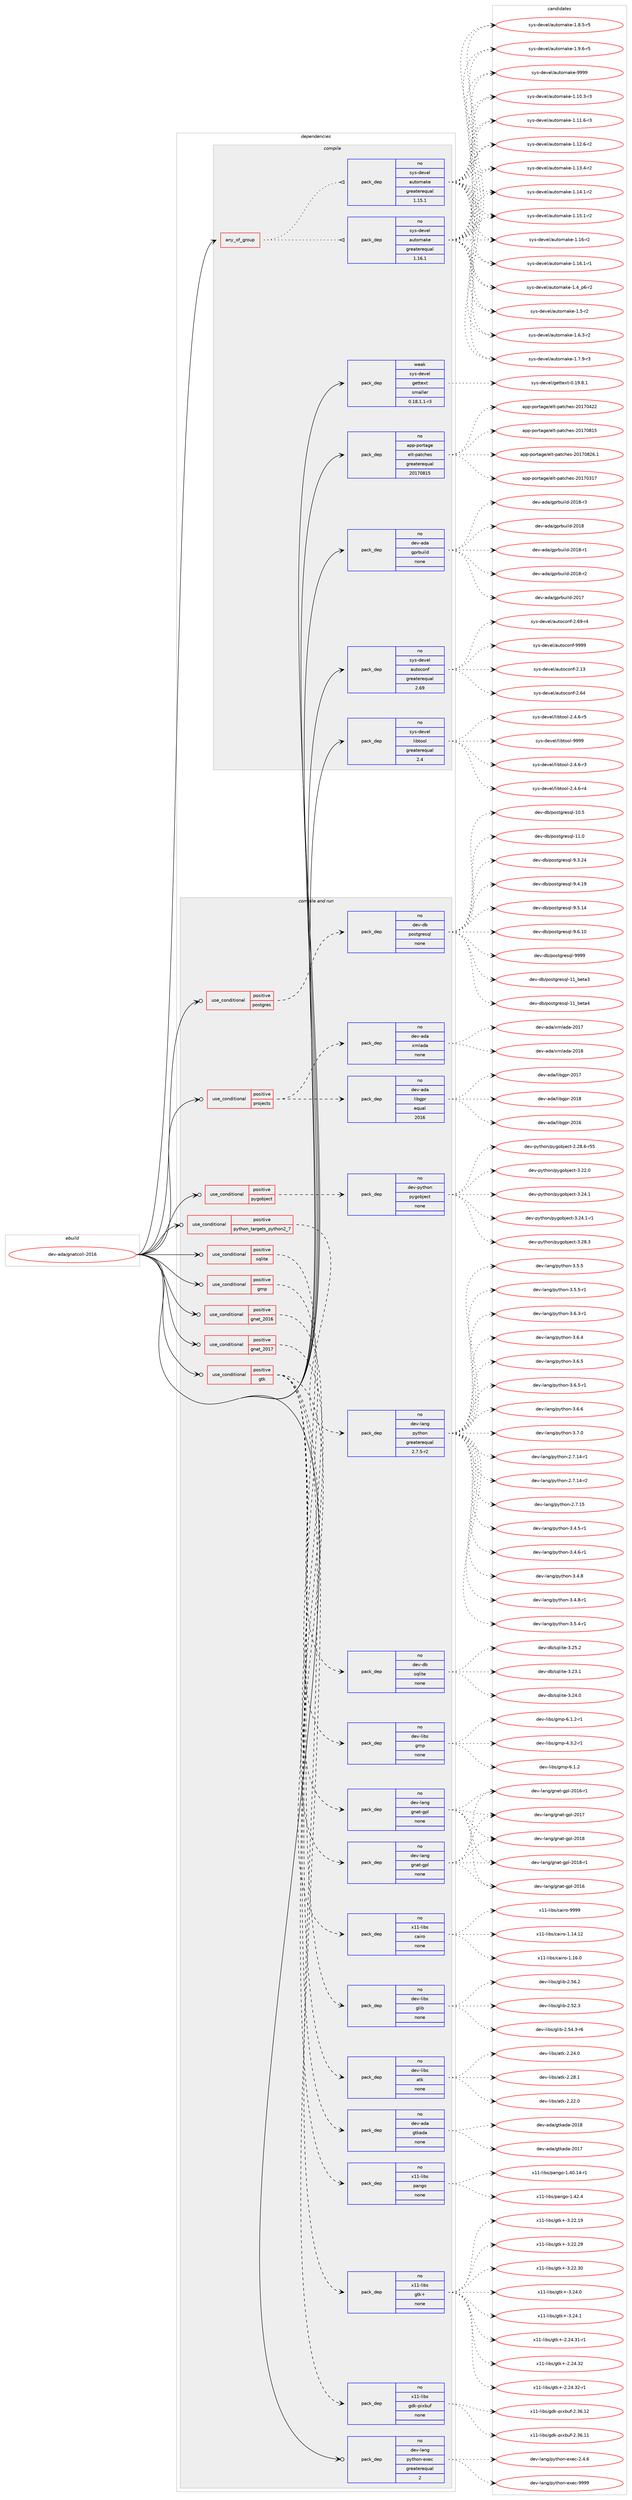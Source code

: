 digraph prolog {

# *************
# Graph options
# *************

newrank=true;
concentrate=true;
compound=true;
graph [rankdir=LR,fontname=Helvetica,fontsize=10,ranksep=1.5];#, ranksep=2.5, nodesep=0.2];
edge  [arrowhead=vee];
node  [fontname=Helvetica,fontsize=10];

# **********
# The ebuild
# **********

subgraph cluster_leftcol {
color=gray;
rank=same;
label=<<i>ebuild</i>>;
id [label="dev-ada/gnatcoll-2016", color=red, width=4, href="../dev-ada/gnatcoll-2016.svg"];
}

# ****************
# The dependencies
# ****************

subgraph cluster_midcol {
color=gray;
label=<<i>dependencies</i>>;
subgraph cluster_compile {
fillcolor="#eeeeee";
style=filled;
label=<<i>compile</i>>;
subgraph any96 {
dependency4378 [label=<<TABLE BORDER="0" CELLBORDER="1" CELLSPACING="0" CELLPADDING="4"><TR><TD CELLPADDING="10">any_of_group</TD></TR></TABLE>>, shape=none, color=red];subgraph pack3285 {
dependency4379 [label=<<TABLE BORDER="0" CELLBORDER="1" CELLSPACING="0" CELLPADDING="4" WIDTH="220"><TR><TD ROWSPAN="6" CELLPADDING="30">pack_dep</TD></TR><TR><TD WIDTH="110">no</TD></TR><TR><TD>sys-devel</TD></TR><TR><TD>automake</TD></TR><TR><TD>greaterequal</TD></TR><TR><TD>1.16.1</TD></TR></TABLE>>, shape=none, color=blue];
}
dependency4378:e -> dependency4379:w [weight=20,style="dotted",arrowhead="oinv"];
subgraph pack3286 {
dependency4380 [label=<<TABLE BORDER="0" CELLBORDER="1" CELLSPACING="0" CELLPADDING="4" WIDTH="220"><TR><TD ROWSPAN="6" CELLPADDING="30">pack_dep</TD></TR><TR><TD WIDTH="110">no</TD></TR><TR><TD>sys-devel</TD></TR><TR><TD>automake</TD></TR><TR><TD>greaterequal</TD></TR><TR><TD>1.15.1</TD></TR></TABLE>>, shape=none, color=blue];
}
dependency4378:e -> dependency4380:w [weight=20,style="dotted",arrowhead="oinv"];
}
id:e -> dependency4378:w [weight=20,style="solid",arrowhead="vee"];
subgraph pack3287 {
dependency4381 [label=<<TABLE BORDER="0" CELLBORDER="1" CELLSPACING="0" CELLPADDING="4" WIDTH="220"><TR><TD ROWSPAN="6" CELLPADDING="30">pack_dep</TD></TR><TR><TD WIDTH="110">no</TD></TR><TR><TD>app-portage</TD></TR><TR><TD>elt-patches</TD></TR><TR><TD>greaterequal</TD></TR><TR><TD>20170815</TD></TR></TABLE>>, shape=none, color=blue];
}
id:e -> dependency4381:w [weight=20,style="solid",arrowhead="vee"];
subgraph pack3288 {
dependency4382 [label=<<TABLE BORDER="0" CELLBORDER="1" CELLSPACING="0" CELLPADDING="4" WIDTH="220"><TR><TD ROWSPAN="6" CELLPADDING="30">pack_dep</TD></TR><TR><TD WIDTH="110">no</TD></TR><TR><TD>dev-ada</TD></TR><TR><TD>gprbuild</TD></TR><TR><TD>none</TD></TR><TR><TD></TD></TR></TABLE>>, shape=none, color=blue];
}
id:e -> dependency4382:w [weight=20,style="solid",arrowhead="vee"];
subgraph pack3289 {
dependency4383 [label=<<TABLE BORDER="0" CELLBORDER="1" CELLSPACING="0" CELLPADDING="4" WIDTH="220"><TR><TD ROWSPAN="6" CELLPADDING="30">pack_dep</TD></TR><TR><TD WIDTH="110">no</TD></TR><TR><TD>sys-devel</TD></TR><TR><TD>autoconf</TD></TR><TR><TD>greaterequal</TD></TR><TR><TD>2.69</TD></TR></TABLE>>, shape=none, color=blue];
}
id:e -> dependency4383:w [weight=20,style="solid",arrowhead="vee"];
subgraph pack3290 {
dependency4384 [label=<<TABLE BORDER="0" CELLBORDER="1" CELLSPACING="0" CELLPADDING="4" WIDTH="220"><TR><TD ROWSPAN="6" CELLPADDING="30">pack_dep</TD></TR><TR><TD WIDTH="110">no</TD></TR><TR><TD>sys-devel</TD></TR><TR><TD>libtool</TD></TR><TR><TD>greaterequal</TD></TR><TR><TD>2.4</TD></TR></TABLE>>, shape=none, color=blue];
}
id:e -> dependency4384:w [weight=20,style="solid",arrowhead="vee"];
subgraph pack3291 {
dependency4385 [label=<<TABLE BORDER="0" CELLBORDER="1" CELLSPACING="0" CELLPADDING="4" WIDTH="220"><TR><TD ROWSPAN="6" CELLPADDING="30">pack_dep</TD></TR><TR><TD WIDTH="110">weak</TD></TR><TR><TD>sys-devel</TD></TR><TR><TD>gettext</TD></TR><TR><TD>smaller</TD></TR><TR><TD>0.18.1.1-r3</TD></TR></TABLE>>, shape=none, color=blue];
}
id:e -> dependency4385:w [weight=20,style="solid",arrowhead="vee"];
}
subgraph cluster_compileandrun {
fillcolor="#eeeeee";
style=filled;
label=<<i>compile and run</i>>;
subgraph cond991 {
dependency4386 [label=<<TABLE BORDER="0" CELLBORDER="1" CELLSPACING="0" CELLPADDING="4"><TR><TD ROWSPAN="3" CELLPADDING="10">use_conditional</TD></TR><TR><TD>positive</TD></TR><TR><TD>gmp</TD></TR></TABLE>>, shape=none, color=red];
subgraph pack3292 {
dependency4387 [label=<<TABLE BORDER="0" CELLBORDER="1" CELLSPACING="0" CELLPADDING="4" WIDTH="220"><TR><TD ROWSPAN="6" CELLPADDING="30">pack_dep</TD></TR><TR><TD WIDTH="110">no</TD></TR><TR><TD>dev-libs</TD></TR><TR><TD>gmp</TD></TR><TR><TD>none</TD></TR><TR><TD></TD></TR></TABLE>>, shape=none, color=blue];
}
dependency4386:e -> dependency4387:w [weight=20,style="dashed",arrowhead="vee"];
}
id:e -> dependency4386:w [weight=20,style="solid",arrowhead="odotvee"];
subgraph cond992 {
dependency4388 [label=<<TABLE BORDER="0" CELLBORDER="1" CELLSPACING="0" CELLPADDING="4"><TR><TD ROWSPAN="3" CELLPADDING="10">use_conditional</TD></TR><TR><TD>positive</TD></TR><TR><TD>gnat_2016</TD></TR></TABLE>>, shape=none, color=red];
subgraph pack3293 {
dependency4389 [label=<<TABLE BORDER="0" CELLBORDER="1" CELLSPACING="0" CELLPADDING="4" WIDTH="220"><TR><TD ROWSPAN="6" CELLPADDING="30">pack_dep</TD></TR><TR><TD WIDTH="110">no</TD></TR><TR><TD>dev-lang</TD></TR><TR><TD>gnat-gpl</TD></TR><TR><TD>none</TD></TR><TR><TD></TD></TR></TABLE>>, shape=none, color=blue];
}
dependency4388:e -> dependency4389:w [weight=20,style="dashed",arrowhead="vee"];
}
id:e -> dependency4388:w [weight=20,style="solid",arrowhead="odotvee"];
subgraph cond993 {
dependency4390 [label=<<TABLE BORDER="0" CELLBORDER="1" CELLSPACING="0" CELLPADDING="4"><TR><TD ROWSPAN="3" CELLPADDING="10">use_conditional</TD></TR><TR><TD>positive</TD></TR><TR><TD>gnat_2017</TD></TR></TABLE>>, shape=none, color=red];
subgraph pack3294 {
dependency4391 [label=<<TABLE BORDER="0" CELLBORDER="1" CELLSPACING="0" CELLPADDING="4" WIDTH="220"><TR><TD ROWSPAN="6" CELLPADDING="30">pack_dep</TD></TR><TR><TD WIDTH="110">no</TD></TR><TR><TD>dev-lang</TD></TR><TR><TD>gnat-gpl</TD></TR><TR><TD>none</TD></TR><TR><TD></TD></TR></TABLE>>, shape=none, color=blue];
}
dependency4390:e -> dependency4391:w [weight=20,style="dashed",arrowhead="vee"];
}
id:e -> dependency4390:w [weight=20,style="solid",arrowhead="odotvee"];
subgraph cond994 {
dependency4392 [label=<<TABLE BORDER="0" CELLBORDER="1" CELLSPACING="0" CELLPADDING="4"><TR><TD ROWSPAN="3" CELLPADDING="10">use_conditional</TD></TR><TR><TD>positive</TD></TR><TR><TD>gtk</TD></TR></TABLE>>, shape=none, color=red];
subgraph pack3295 {
dependency4393 [label=<<TABLE BORDER="0" CELLBORDER="1" CELLSPACING="0" CELLPADDING="4" WIDTH="220"><TR><TD ROWSPAN="6" CELLPADDING="30">pack_dep</TD></TR><TR><TD WIDTH="110">no</TD></TR><TR><TD>dev-ada</TD></TR><TR><TD>gtkada</TD></TR><TR><TD>none</TD></TR><TR><TD></TD></TR></TABLE>>, shape=none, color=blue];
}
dependency4392:e -> dependency4393:w [weight=20,style="dashed",arrowhead="vee"];
subgraph pack3296 {
dependency4394 [label=<<TABLE BORDER="0" CELLBORDER="1" CELLSPACING="0" CELLPADDING="4" WIDTH="220"><TR><TD ROWSPAN="6" CELLPADDING="30">pack_dep</TD></TR><TR><TD WIDTH="110">no</TD></TR><TR><TD>dev-libs</TD></TR><TR><TD>atk</TD></TR><TR><TD>none</TD></TR><TR><TD></TD></TR></TABLE>>, shape=none, color=blue];
}
dependency4392:e -> dependency4394:w [weight=20,style="dashed",arrowhead="vee"];
subgraph pack3297 {
dependency4395 [label=<<TABLE BORDER="0" CELLBORDER="1" CELLSPACING="0" CELLPADDING="4" WIDTH="220"><TR><TD ROWSPAN="6" CELLPADDING="30">pack_dep</TD></TR><TR><TD WIDTH="110">no</TD></TR><TR><TD>dev-libs</TD></TR><TR><TD>glib</TD></TR><TR><TD>none</TD></TR><TR><TD></TD></TR></TABLE>>, shape=none, color=blue];
}
dependency4392:e -> dependency4395:w [weight=20,style="dashed",arrowhead="vee"];
subgraph pack3298 {
dependency4396 [label=<<TABLE BORDER="0" CELLBORDER="1" CELLSPACING="0" CELLPADDING="4" WIDTH="220"><TR><TD ROWSPAN="6" CELLPADDING="30">pack_dep</TD></TR><TR><TD WIDTH="110">no</TD></TR><TR><TD>x11-libs</TD></TR><TR><TD>cairo</TD></TR><TR><TD>none</TD></TR><TR><TD></TD></TR></TABLE>>, shape=none, color=blue];
}
dependency4392:e -> dependency4396:w [weight=20,style="dashed",arrowhead="vee"];
subgraph pack3299 {
dependency4397 [label=<<TABLE BORDER="0" CELLBORDER="1" CELLSPACING="0" CELLPADDING="4" WIDTH="220"><TR><TD ROWSPAN="6" CELLPADDING="30">pack_dep</TD></TR><TR><TD WIDTH="110">no</TD></TR><TR><TD>x11-libs</TD></TR><TR><TD>gdk-pixbuf</TD></TR><TR><TD>none</TD></TR><TR><TD></TD></TR></TABLE>>, shape=none, color=blue];
}
dependency4392:e -> dependency4397:w [weight=20,style="dashed",arrowhead="vee"];
subgraph pack3300 {
dependency4398 [label=<<TABLE BORDER="0" CELLBORDER="1" CELLSPACING="0" CELLPADDING="4" WIDTH="220"><TR><TD ROWSPAN="6" CELLPADDING="30">pack_dep</TD></TR><TR><TD WIDTH="110">no</TD></TR><TR><TD>x11-libs</TD></TR><TR><TD>gtk+</TD></TR><TR><TD>none</TD></TR><TR><TD></TD></TR></TABLE>>, shape=none, color=blue];
}
dependency4392:e -> dependency4398:w [weight=20,style="dashed",arrowhead="vee"];
subgraph pack3301 {
dependency4399 [label=<<TABLE BORDER="0" CELLBORDER="1" CELLSPACING="0" CELLPADDING="4" WIDTH="220"><TR><TD ROWSPAN="6" CELLPADDING="30">pack_dep</TD></TR><TR><TD WIDTH="110">no</TD></TR><TR><TD>x11-libs</TD></TR><TR><TD>pango</TD></TR><TR><TD>none</TD></TR><TR><TD></TD></TR></TABLE>>, shape=none, color=blue];
}
dependency4392:e -> dependency4399:w [weight=20,style="dashed",arrowhead="vee"];
}
id:e -> dependency4392:w [weight=20,style="solid",arrowhead="odotvee"];
subgraph cond995 {
dependency4400 [label=<<TABLE BORDER="0" CELLBORDER="1" CELLSPACING="0" CELLPADDING="4"><TR><TD ROWSPAN="3" CELLPADDING="10">use_conditional</TD></TR><TR><TD>positive</TD></TR><TR><TD>postgres</TD></TR></TABLE>>, shape=none, color=red];
subgraph pack3302 {
dependency4401 [label=<<TABLE BORDER="0" CELLBORDER="1" CELLSPACING="0" CELLPADDING="4" WIDTH="220"><TR><TD ROWSPAN="6" CELLPADDING="30">pack_dep</TD></TR><TR><TD WIDTH="110">no</TD></TR><TR><TD>dev-db</TD></TR><TR><TD>postgresql</TD></TR><TR><TD>none</TD></TR><TR><TD></TD></TR></TABLE>>, shape=none, color=blue];
}
dependency4400:e -> dependency4401:w [weight=20,style="dashed",arrowhead="vee"];
}
id:e -> dependency4400:w [weight=20,style="solid",arrowhead="odotvee"];
subgraph cond996 {
dependency4402 [label=<<TABLE BORDER="0" CELLBORDER="1" CELLSPACING="0" CELLPADDING="4"><TR><TD ROWSPAN="3" CELLPADDING="10">use_conditional</TD></TR><TR><TD>positive</TD></TR><TR><TD>projects</TD></TR></TABLE>>, shape=none, color=red];
subgraph pack3303 {
dependency4403 [label=<<TABLE BORDER="0" CELLBORDER="1" CELLSPACING="0" CELLPADDING="4" WIDTH="220"><TR><TD ROWSPAN="6" CELLPADDING="30">pack_dep</TD></TR><TR><TD WIDTH="110">no</TD></TR><TR><TD>dev-ada</TD></TR><TR><TD>libgpr</TD></TR><TR><TD>equal</TD></TR><TR><TD>2016</TD></TR></TABLE>>, shape=none, color=blue];
}
dependency4402:e -> dependency4403:w [weight=20,style="dashed",arrowhead="vee"];
subgraph pack3304 {
dependency4404 [label=<<TABLE BORDER="0" CELLBORDER="1" CELLSPACING="0" CELLPADDING="4" WIDTH="220"><TR><TD ROWSPAN="6" CELLPADDING="30">pack_dep</TD></TR><TR><TD WIDTH="110">no</TD></TR><TR><TD>dev-ada</TD></TR><TR><TD>xmlada</TD></TR><TR><TD>none</TD></TR><TR><TD></TD></TR></TABLE>>, shape=none, color=blue];
}
dependency4402:e -> dependency4404:w [weight=20,style="dashed",arrowhead="vee"];
}
id:e -> dependency4402:w [weight=20,style="solid",arrowhead="odotvee"];
subgraph cond997 {
dependency4405 [label=<<TABLE BORDER="0" CELLBORDER="1" CELLSPACING="0" CELLPADDING="4"><TR><TD ROWSPAN="3" CELLPADDING="10">use_conditional</TD></TR><TR><TD>positive</TD></TR><TR><TD>pygobject</TD></TR></TABLE>>, shape=none, color=red];
subgraph pack3305 {
dependency4406 [label=<<TABLE BORDER="0" CELLBORDER="1" CELLSPACING="0" CELLPADDING="4" WIDTH="220"><TR><TD ROWSPAN="6" CELLPADDING="30">pack_dep</TD></TR><TR><TD WIDTH="110">no</TD></TR><TR><TD>dev-python</TD></TR><TR><TD>pygobject</TD></TR><TR><TD>none</TD></TR><TR><TD></TD></TR></TABLE>>, shape=none, color=blue];
}
dependency4405:e -> dependency4406:w [weight=20,style="dashed",arrowhead="vee"];
}
id:e -> dependency4405:w [weight=20,style="solid",arrowhead="odotvee"];
subgraph cond998 {
dependency4407 [label=<<TABLE BORDER="0" CELLBORDER="1" CELLSPACING="0" CELLPADDING="4"><TR><TD ROWSPAN="3" CELLPADDING="10">use_conditional</TD></TR><TR><TD>positive</TD></TR><TR><TD>python_targets_python2_7</TD></TR></TABLE>>, shape=none, color=red];
subgraph pack3306 {
dependency4408 [label=<<TABLE BORDER="0" CELLBORDER="1" CELLSPACING="0" CELLPADDING="4" WIDTH="220"><TR><TD ROWSPAN="6" CELLPADDING="30">pack_dep</TD></TR><TR><TD WIDTH="110">no</TD></TR><TR><TD>dev-lang</TD></TR><TR><TD>python</TD></TR><TR><TD>greaterequal</TD></TR><TR><TD>2.7.5-r2</TD></TR></TABLE>>, shape=none, color=blue];
}
dependency4407:e -> dependency4408:w [weight=20,style="dashed",arrowhead="vee"];
}
id:e -> dependency4407:w [weight=20,style="solid",arrowhead="odotvee"];
subgraph cond999 {
dependency4409 [label=<<TABLE BORDER="0" CELLBORDER="1" CELLSPACING="0" CELLPADDING="4"><TR><TD ROWSPAN="3" CELLPADDING="10">use_conditional</TD></TR><TR><TD>positive</TD></TR><TR><TD>sqlite</TD></TR></TABLE>>, shape=none, color=red];
subgraph pack3307 {
dependency4410 [label=<<TABLE BORDER="0" CELLBORDER="1" CELLSPACING="0" CELLPADDING="4" WIDTH="220"><TR><TD ROWSPAN="6" CELLPADDING="30">pack_dep</TD></TR><TR><TD WIDTH="110">no</TD></TR><TR><TD>dev-db</TD></TR><TR><TD>sqlite</TD></TR><TR><TD>none</TD></TR><TR><TD></TD></TR></TABLE>>, shape=none, color=blue];
}
dependency4409:e -> dependency4410:w [weight=20,style="dashed",arrowhead="vee"];
}
id:e -> dependency4409:w [weight=20,style="solid",arrowhead="odotvee"];
subgraph pack3308 {
dependency4411 [label=<<TABLE BORDER="0" CELLBORDER="1" CELLSPACING="0" CELLPADDING="4" WIDTH="220"><TR><TD ROWSPAN="6" CELLPADDING="30">pack_dep</TD></TR><TR><TD WIDTH="110">no</TD></TR><TR><TD>dev-lang</TD></TR><TR><TD>python-exec</TD></TR><TR><TD>greaterequal</TD></TR><TR><TD>2</TD></TR></TABLE>>, shape=none, color=blue];
}
id:e -> dependency4411:w [weight=20,style="solid",arrowhead="odotvee"];
}
subgraph cluster_run {
fillcolor="#eeeeee";
style=filled;
label=<<i>run</i>>;
}
}

# **************
# The candidates
# **************

subgraph cluster_choices {
rank=same;
color=gray;
label=<<i>candidates</i>>;

subgraph choice3285 {
color=black;
nodesep=1;
choice11512111545100101118101108479711711611110997107101454946494846514511451 [label="sys-devel/automake-1.10.3-r3", color=red, width=4,href="../sys-devel/automake-1.10.3-r3.svg"];
choice11512111545100101118101108479711711611110997107101454946494946544511451 [label="sys-devel/automake-1.11.6-r3", color=red, width=4,href="../sys-devel/automake-1.11.6-r3.svg"];
choice11512111545100101118101108479711711611110997107101454946495046544511450 [label="sys-devel/automake-1.12.6-r2", color=red, width=4,href="../sys-devel/automake-1.12.6-r2.svg"];
choice11512111545100101118101108479711711611110997107101454946495146524511450 [label="sys-devel/automake-1.13.4-r2", color=red, width=4,href="../sys-devel/automake-1.13.4-r2.svg"];
choice11512111545100101118101108479711711611110997107101454946495246494511450 [label="sys-devel/automake-1.14.1-r2", color=red, width=4,href="../sys-devel/automake-1.14.1-r2.svg"];
choice11512111545100101118101108479711711611110997107101454946495346494511450 [label="sys-devel/automake-1.15.1-r2", color=red, width=4,href="../sys-devel/automake-1.15.1-r2.svg"];
choice1151211154510010111810110847971171161111099710710145494649544511450 [label="sys-devel/automake-1.16-r2", color=red, width=4,href="../sys-devel/automake-1.16-r2.svg"];
choice11512111545100101118101108479711711611110997107101454946495446494511449 [label="sys-devel/automake-1.16.1-r1", color=red, width=4,href="../sys-devel/automake-1.16.1-r1.svg"];
choice115121115451001011181011084797117116111109971071014549465295112544511450 [label="sys-devel/automake-1.4_p6-r2", color=red, width=4,href="../sys-devel/automake-1.4_p6-r2.svg"];
choice11512111545100101118101108479711711611110997107101454946534511450 [label="sys-devel/automake-1.5-r2", color=red, width=4,href="../sys-devel/automake-1.5-r2.svg"];
choice115121115451001011181011084797117116111109971071014549465446514511450 [label="sys-devel/automake-1.6.3-r2", color=red, width=4,href="../sys-devel/automake-1.6.3-r2.svg"];
choice115121115451001011181011084797117116111109971071014549465546574511451 [label="sys-devel/automake-1.7.9-r3", color=red, width=4,href="../sys-devel/automake-1.7.9-r3.svg"];
choice115121115451001011181011084797117116111109971071014549465646534511453 [label="sys-devel/automake-1.8.5-r5", color=red, width=4,href="../sys-devel/automake-1.8.5-r5.svg"];
choice115121115451001011181011084797117116111109971071014549465746544511453 [label="sys-devel/automake-1.9.6-r5", color=red, width=4,href="../sys-devel/automake-1.9.6-r5.svg"];
choice115121115451001011181011084797117116111109971071014557575757 [label="sys-devel/automake-9999", color=red, width=4,href="../sys-devel/automake-9999.svg"];
dependency4379:e -> choice11512111545100101118101108479711711611110997107101454946494846514511451:w [style=dotted,weight="100"];
dependency4379:e -> choice11512111545100101118101108479711711611110997107101454946494946544511451:w [style=dotted,weight="100"];
dependency4379:e -> choice11512111545100101118101108479711711611110997107101454946495046544511450:w [style=dotted,weight="100"];
dependency4379:e -> choice11512111545100101118101108479711711611110997107101454946495146524511450:w [style=dotted,weight="100"];
dependency4379:e -> choice11512111545100101118101108479711711611110997107101454946495246494511450:w [style=dotted,weight="100"];
dependency4379:e -> choice11512111545100101118101108479711711611110997107101454946495346494511450:w [style=dotted,weight="100"];
dependency4379:e -> choice1151211154510010111810110847971171161111099710710145494649544511450:w [style=dotted,weight="100"];
dependency4379:e -> choice11512111545100101118101108479711711611110997107101454946495446494511449:w [style=dotted,weight="100"];
dependency4379:e -> choice115121115451001011181011084797117116111109971071014549465295112544511450:w [style=dotted,weight="100"];
dependency4379:e -> choice11512111545100101118101108479711711611110997107101454946534511450:w [style=dotted,weight="100"];
dependency4379:e -> choice115121115451001011181011084797117116111109971071014549465446514511450:w [style=dotted,weight="100"];
dependency4379:e -> choice115121115451001011181011084797117116111109971071014549465546574511451:w [style=dotted,weight="100"];
dependency4379:e -> choice115121115451001011181011084797117116111109971071014549465646534511453:w [style=dotted,weight="100"];
dependency4379:e -> choice115121115451001011181011084797117116111109971071014549465746544511453:w [style=dotted,weight="100"];
dependency4379:e -> choice115121115451001011181011084797117116111109971071014557575757:w [style=dotted,weight="100"];
}
subgraph choice3286 {
color=black;
nodesep=1;
choice11512111545100101118101108479711711611110997107101454946494846514511451 [label="sys-devel/automake-1.10.3-r3", color=red, width=4,href="../sys-devel/automake-1.10.3-r3.svg"];
choice11512111545100101118101108479711711611110997107101454946494946544511451 [label="sys-devel/automake-1.11.6-r3", color=red, width=4,href="../sys-devel/automake-1.11.6-r3.svg"];
choice11512111545100101118101108479711711611110997107101454946495046544511450 [label="sys-devel/automake-1.12.6-r2", color=red, width=4,href="../sys-devel/automake-1.12.6-r2.svg"];
choice11512111545100101118101108479711711611110997107101454946495146524511450 [label="sys-devel/automake-1.13.4-r2", color=red, width=4,href="../sys-devel/automake-1.13.4-r2.svg"];
choice11512111545100101118101108479711711611110997107101454946495246494511450 [label="sys-devel/automake-1.14.1-r2", color=red, width=4,href="../sys-devel/automake-1.14.1-r2.svg"];
choice11512111545100101118101108479711711611110997107101454946495346494511450 [label="sys-devel/automake-1.15.1-r2", color=red, width=4,href="../sys-devel/automake-1.15.1-r2.svg"];
choice1151211154510010111810110847971171161111099710710145494649544511450 [label="sys-devel/automake-1.16-r2", color=red, width=4,href="../sys-devel/automake-1.16-r2.svg"];
choice11512111545100101118101108479711711611110997107101454946495446494511449 [label="sys-devel/automake-1.16.1-r1", color=red, width=4,href="../sys-devel/automake-1.16.1-r1.svg"];
choice115121115451001011181011084797117116111109971071014549465295112544511450 [label="sys-devel/automake-1.4_p6-r2", color=red, width=4,href="../sys-devel/automake-1.4_p6-r2.svg"];
choice11512111545100101118101108479711711611110997107101454946534511450 [label="sys-devel/automake-1.5-r2", color=red, width=4,href="../sys-devel/automake-1.5-r2.svg"];
choice115121115451001011181011084797117116111109971071014549465446514511450 [label="sys-devel/automake-1.6.3-r2", color=red, width=4,href="../sys-devel/automake-1.6.3-r2.svg"];
choice115121115451001011181011084797117116111109971071014549465546574511451 [label="sys-devel/automake-1.7.9-r3", color=red, width=4,href="../sys-devel/automake-1.7.9-r3.svg"];
choice115121115451001011181011084797117116111109971071014549465646534511453 [label="sys-devel/automake-1.8.5-r5", color=red, width=4,href="../sys-devel/automake-1.8.5-r5.svg"];
choice115121115451001011181011084797117116111109971071014549465746544511453 [label="sys-devel/automake-1.9.6-r5", color=red, width=4,href="../sys-devel/automake-1.9.6-r5.svg"];
choice115121115451001011181011084797117116111109971071014557575757 [label="sys-devel/automake-9999", color=red, width=4,href="../sys-devel/automake-9999.svg"];
dependency4380:e -> choice11512111545100101118101108479711711611110997107101454946494846514511451:w [style=dotted,weight="100"];
dependency4380:e -> choice11512111545100101118101108479711711611110997107101454946494946544511451:w [style=dotted,weight="100"];
dependency4380:e -> choice11512111545100101118101108479711711611110997107101454946495046544511450:w [style=dotted,weight="100"];
dependency4380:e -> choice11512111545100101118101108479711711611110997107101454946495146524511450:w [style=dotted,weight="100"];
dependency4380:e -> choice11512111545100101118101108479711711611110997107101454946495246494511450:w [style=dotted,weight="100"];
dependency4380:e -> choice11512111545100101118101108479711711611110997107101454946495346494511450:w [style=dotted,weight="100"];
dependency4380:e -> choice1151211154510010111810110847971171161111099710710145494649544511450:w [style=dotted,weight="100"];
dependency4380:e -> choice11512111545100101118101108479711711611110997107101454946495446494511449:w [style=dotted,weight="100"];
dependency4380:e -> choice115121115451001011181011084797117116111109971071014549465295112544511450:w [style=dotted,weight="100"];
dependency4380:e -> choice11512111545100101118101108479711711611110997107101454946534511450:w [style=dotted,weight="100"];
dependency4380:e -> choice115121115451001011181011084797117116111109971071014549465446514511450:w [style=dotted,weight="100"];
dependency4380:e -> choice115121115451001011181011084797117116111109971071014549465546574511451:w [style=dotted,weight="100"];
dependency4380:e -> choice115121115451001011181011084797117116111109971071014549465646534511453:w [style=dotted,weight="100"];
dependency4380:e -> choice115121115451001011181011084797117116111109971071014549465746544511453:w [style=dotted,weight="100"];
dependency4380:e -> choice115121115451001011181011084797117116111109971071014557575757:w [style=dotted,weight="100"];
}
subgraph choice3287 {
color=black;
nodesep=1;
choice97112112451121111141169710310147101108116451129711699104101115455048495548514955 [label="app-portage/elt-patches-20170317", color=red, width=4,href="../app-portage/elt-patches-20170317.svg"];
choice97112112451121111141169710310147101108116451129711699104101115455048495548525050 [label="app-portage/elt-patches-20170422", color=red, width=4,href="../app-portage/elt-patches-20170422.svg"];
choice97112112451121111141169710310147101108116451129711699104101115455048495548564953 [label="app-portage/elt-patches-20170815", color=red, width=4,href="../app-portage/elt-patches-20170815.svg"];
choice971121124511211111411697103101471011081164511297116991041011154550484955485650544649 [label="app-portage/elt-patches-20170826.1", color=red, width=4,href="../app-portage/elt-patches-20170826.1.svg"];
dependency4381:e -> choice97112112451121111141169710310147101108116451129711699104101115455048495548514955:w [style=dotted,weight="100"];
dependency4381:e -> choice97112112451121111141169710310147101108116451129711699104101115455048495548525050:w [style=dotted,weight="100"];
dependency4381:e -> choice97112112451121111141169710310147101108116451129711699104101115455048495548564953:w [style=dotted,weight="100"];
dependency4381:e -> choice971121124511211111411697103101471011081164511297116991041011154550484955485650544649:w [style=dotted,weight="100"];
}
subgraph choice3288 {
color=black;
nodesep=1;
choice10010111845971009747103112114981171051081004550484956 [label="dev-ada/gprbuild-2018", color=red, width=4,href="../dev-ada/gprbuild-2018.svg"];
choice100101118459710097471031121149811710510810045504849564511449 [label="dev-ada/gprbuild-2018-r1", color=red, width=4,href="../dev-ada/gprbuild-2018-r1.svg"];
choice100101118459710097471031121149811710510810045504849564511450 [label="dev-ada/gprbuild-2018-r2", color=red, width=4,href="../dev-ada/gprbuild-2018-r2.svg"];
choice10010111845971009747103112114981171051081004550484955 [label="dev-ada/gprbuild-2017", color=red, width=4,href="../dev-ada/gprbuild-2017.svg"];
choice100101118459710097471031121149811710510810045504849564511451 [label="dev-ada/gprbuild-2018-r3", color=red, width=4,href="../dev-ada/gprbuild-2018-r3.svg"];
dependency4382:e -> choice10010111845971009747103112114981171051081004550484956:w [style=dotted,weight="100"];
dependency4382:e -> choice100101118459710097471031121149811710510810045504849564511449:w [style=dotted,weight="100"];
dependency4382:e -> choice100101118459710097471031121149811710510810045504849564511450:w [style=dotted,weight="100"];
dependency4382:e -> choice10010111845971009747103112114981171051081004550484955:w [style=dotted,weight="100"];
dependency4382:e -> choice100101118459710097471031121149811710510810045504849564511451:w [style=dotted,weight="100"];
}
subgraph choice3289 {
color=black;
nodesep=1;
choice115121115451001011181011084797117116111991111101024550464951 [label="sys-devel/autoconf-2.13", color=red, width=4,href="../sys-devel/autoconf-2.13.svg"];
choice115121115451001011181011084797117116111991111101024550465452 [label="sys-devel/autoconf-2.64", color=red, width=4,href="../sys-devel/autoconf-2.64.svg"];
choice1151211154510010111810110847971171161119911111010245504654574511452 [label="sys-devel/autoconf-2.69-r4", color=red, width=4,href="../sys-devel/autoconf-2.69-r4.svg"];
choice115121115451001011181011084797117116111991111101024557575757 [label="sys-devel/autoconf-9999", color=red, width=4,href="../sys-devel/autoconf-9999.svg"];
dependency4383:e -> choice115121115451001011181011084797117116111991111101024550464951:w [style=dotted,weight="100"];
dependency4383:e -> choice115121115451001011181011084797117116111991111101024550465452:w [style=dotted,weight="100"];
dependency4383:e -> choice1151211154510010111810110847971171161119911111010245504654574511452:w [style=dotted,weight="100"];
dependency4383:e -> choice115121115451001011181011084797117116111991111101024557575757:w [style=dotted,weight="100"];
}
subgraph choice3290 {
color=black;
nodesep=1;
choice1151211154510010111810110847108105981161111111084550465246544511451 [label="sys-devel/libtool-2.4.6-r3", color=red, width=4,href="../sys-devel/libtool-2.4.6-r3.svg"];
choice1151211154510010111810110847108105981161111111084550465246544511452 [label="sys-devel/libtool-2.4.6-r4", color=red, width=4,href="../sys-devel/libtool-2.4.6-r4.svg"];
choice1151211154510010111810110847108105981161111111084550465246544511453 [label="sys-devel/libtool-2.4.6-r5", color=red, width=4,href="../sys-devel/libtool-2.4.6-r5.svg"];
choice1151211154510010111810110847108105981161111111084557575757 [label="sys-devel/libtool-9999", color=red, width=4,href="../sys-devel/libtool-9999.svg"];
dependency4384:e -> choice1151211154510010111810110847108105981161111111084550465246544511451:w [style=dotted,weight="100"];
dependency4384:e -> choice1151211154510010111810110847108105981161111111084550465246544511452:w [style=dotted,weight="100"];
dependency4384:e -> choice1151211154510010111810110847108105981161111111084550465246544511453:w [style=dotted,weight="100"];
dependency4384:e -> choice1151211154510010111810110847108105981161111111084557575757:w [style=dotted,weight="100"];
}
subgraph choice3291 {
color=black;
nodesep=1;
choice1151211154510010111810110847103101116116101120116454846495746564649 [label="sys-devel/gettext-0.19.8.1", color=red, width=4,href="../sys-devel/gettext-0.19.8.1.svg"];
dependency4385:e -> choice1151211154510010111810110847103101116116101120116454846495746564649:w [style=dotted,weight="100"];
}
subgraph choice3292 {
color=black;
nodesep=1;
choice1001011184510810598115471031091124552465146504511449 [label="dev-libs/gmp-4.3.2-r1", color=red, width=4,href="../dev-libs/gmp-4.3.2-r1.svg"];
choice100101118451081059811547103109112455446494650 [label="dev-libs/gmp-6.1.2", color=red, width=4,href="../dev-libs/gmp-6.1.2.svg"];
choice1001011184510810598115471031091124554464946504511449 [label="dev-libs/gmp-6.1.2-r1", color=red, width=4,href="../dev-libs/gmp-6.1.2-r1.svg"];
dependency4387:e -> choice1001011184510810598115471031091124552465146504511449:w [style=dotted,weight="100"];
dependency4387:e -> choice100101118451081059811547103109112455446494650:w [style=dotted,weight="100"];
dependency4387:e -> choice1001011184510810598115471031091124554464946504511449:w [style=dotted,weight="100"];
}
subgraph choice3293 {
color=black;
nodesep=1;
choice10010111845108971101034710311097116451031121084550484954 [label="dev-lang/gnat-gpl-2016", color=red, width=4,href="../dev-lang/gnat-gpl-2016.svg"];
choice100101118451089711010347103110971164510311210845504849544511449 [label="dev-lang/gnat-gpl-2016-r1", color=red, width=4,href="../dev-lang/gnat-gpl-2016-r1.svg"];
choice10010111845108971101034710311097116451031121084550484955 [label="dev-lang/gnat-gpl-2017", color=red, width=4,href="../dev-lang/gnat-gpl-2017.svg"];
choice10010111845108971101034710311097116451031121084550484956 [label="dev-lang/gnat-gpl-2018", color=red, width=4,href="../dev-lang/gnat-gpl-2018.svg"];
choice100101118451089711010347103110971164510311210845504849564511449 [label="dev-lang/gnat-gpl-2018-r1", color=red, width=4,href="../dev-lang/gnat-gpl-2018-r1.svg"];
dependency4389:e -> choice10010111845108971101034710311097116451031121084550484954:w [style=dotted,weight="100"];
dependency4389:e -> choice100101118451089711010347103110971164510311210845504849544511449:w [style=dotted,weight="100"];
dependency4389:e -> choice10010111845108971101034710311097116451031121084550484955:w [style=dotted,weight="100"];
dependency4389:e -> choice10010111845108971101034710311097116451031121084550484956:w [style=dotted,weight="100"];
dependency4389:e -> choice100101118451089711010347103110971164510311210845504849564511449:w [style=dotted,weight="100"];
}
subgraph choice3294 {
color=black;
nodesep=1;
choice10010111845108971101034710311097116451031121084550484954 [label="dev-lang/gnat-gpl-2016", color=red, width=4,href="../dev-lang/gnat-gpl-2016.svg"];
choice100101118451089711010347103110971164510311210845504849544511449 [label="dev-lang/gnat-gpl-2016-r1", color=red, width=4,href="../dev-lang/gnat-gpl-2016-r1.svg"];
choice10010111845108971101034710311097116451031121084550484955 [label="dev-lang/gnat-gpl-2017", color=red, width=4,href="../dev-lang/gnat-gpl-2017.svg"];
choice10010111845108971101034710311097116451031121084550484956 [label="dev-lang/gnat-gpl-2018", color=red, width=4,href="../dev-lang/gnat-gpl-2018.svg"];
choice100101118451089711010347103110971164510311210845504849564511449 [label="dev-lang/gnat-gpl-2018-r1", color=red, width=4,href="../dev-lang/gnat-gpl-2018-r1.svg"];
dependency4391:e -> choice10010111845108971101034710311097116451031121084550484954:w [style=dotted,weight="100"];
dependency4391:e -> choice100101118451089711010347103110971164510311210845504849544511449:w [style=dotted,weight="100"];
dependency4391:e -> choice10010111845108971101034710311097116451031121084550484955:w [style=dotted,weight="100"];
dependency4391:e -> choice10010111845108971101034710311097116451031121084550484956:w [style=dotted,weight="100"];
dependency4391:e -> choice100101118451089711010347103110971164510311210845504849564511449:w [style=dotted,weight="100"];
}
subgraph choice3295 {
color=black;
nodesep=1;
choice1001011184597100974710311610797100974550484955 [label="dev-ada/gtkada-2017", color=red, width=4,href="../dev-ada/gtkada-2017.svg"];
choice1001011184597100974710311610797100974550484956 [label="dev-ada/gtkada-2018", color=red, width=4,href="../dev-ada/gtkada-2018.svg"];
dependency4393:e -> choice1001011184597100974710311610797100974550484955:w [style=dotted,weight="100"];
dependency4393:e -> choice1001011184597100974710311610797100974550484956:w [style=dotted,weight="100"];
}
subgraph choice3296 {
color=black;
nodesep=1;
choice1001011184510810598115479711610745504650504648 [label="dev-libs/atk-2.22.0", color=red, width=4,href="../dev-libs/atk-2.22.0.svg"];
choice1001011184510810598115479711610745504650524648 [label="dev-libs/atk-2.24.0", color=red, width=4,href="../dev-libs/atk-2.24.0.svg"];
choice1001011184510810598115479711610745504650564649 [label="dev-libs/atk-2.28.1", color=red, width=4,href="../dev-libs/atk-2.28.1.svg"];
dependency4394:e -> choice1001011184510810598115479711610745504650504648:w [style=dotted,weight="100"];
dependency4394:e -> choice1001011184510810598115479711610745504650524648:w [style=dotted,weight="100"];
dependency4394:e -> choice1001011184510810598115479711610745504650564649:w [style=dotted,weight="100"];
}
subgraph choice3297 {
color=black;
nodesep=1;
choice1001011184510810598115471031081059845504653504651 [label="dev-libs/glib-2.52.3", color=red, width=4,href="../dev-libs/glib-2.52.3.svg"];
choice10010111845108105981154710310810598455046535246514511454 [label="dev-libs/glib-2.54.3-r6", color=red, width=4,href="../dev-libs/glib-2.54.3-r6.svg"];
choice1001011184510810598115471031081059845504653544650 [label="dev-libs/glib-2.56.2", color=red, width=4,href="../dev-libs/glib-2.56.2.svg"];
dependency4395:e -> choice1001011184510810598115471031081059845504653504651:w [style=dotted,weight="100"];
dependency4395:e -> choice10010111845108105981154710310810598455046535246514511454:w [style=dotted,weight="100"];
dependency4395:e -> choice1001011184510810598115471031081059845504653544650:w [style=dotted,weight="100"];
}
subgraph choice3298 {
color=black;
nodesep=1;
choice120494945108105981154799971051141114549464952464950 [label="x11-libs/cairo-1.14.12", color=red, width=4,href="../x11-libs/cairo-1.14.12.svg"];
choice1204949451081059811547999710511411145494649544648 [label="x11-libs/cairo-1.16.0", color=red, width=4,href="../x11-libs/cairo-1.16.0.svg"];
choice120494945108105981154799971051141114557575757 [label="x11-libs/cairo-9999", color=red, width=4,href="../x11-libs/cairo-9999.svg"];
dependency4396:e -> choice120494945108105981154799971051141114549464952464950:w [style=dotted,weight="100"];
dependency4396:e -> choice1204949451081059811547999710511411145494649544648:w [style=dotted,weight="100"];
dependency4396:e -> choice120494945108105981154799971051141114557575757:w [style=dotted,weight="100"];
}
subgraph choice3299 {
color=black;
nodesep=1;
choice120494945108105981154710310010745112105120981171024550465154464949 [label="x11-libs/gdk-pixbuf-2.36.11", color=red, width=4,href="../x11-libs/gdk-pixbuf-2.36.11.svg"];
choice120494945108105981154710310010745112105120981171024550465154464950 [label="x11-libs/gdk-pixbuf-2.36.12", color=red, width=4,href="../x11-libs/gdk-pixbuf-2.36.12.svg"];
dependency4397:e -> choice120494945108105981154710310010745112105120981171024550465154464949:w [style=dotted,weight="100"];
dependency4397:e -> choice120494945108105981154710310010745112105120981171024550465154464950:w [style=dotted,weight="100"];
}
subgraph choice3300 {
color=black;
nodesep=1;
choice12049494510810598115471031161074345504650524651494511449 [label="x11-libs/gtk+-2.24.31-r1", color=red, width=4,href="../x11-libs/gtk+-2.24.31-r1.svg"];
choice1204949451081059811547103116107434550465052465150 [label="x11-libs/gtk+-2.24.32", color=red, width=4,href="../x11-libs/gtk+-2.24.32.svg"];
choice12049494510810598115471031161074345504650524651504511449 [label="x11-libs/gtk+-2.24.32-r1", color=red, width=4,href="../x11-libs/gtk+-2.24.32-r1.svg"];
choice1204949451081059811547103116107434551465050464957 [label="x11-libs/gtk+-3.22.19", color=red, width=4,href="../x11-libs/gtk+-3.22.19.svg"];
choice1204949451081059811547103116107434551465050465057 [label="x11-libs/gtk+-3.22.29", color=red, width=4,href="../x11-libs/gtk+-3.22.29.svg"];
choice1204949451081059811547103116107434551465050465148 [label="x11-libs/gtk+-3.22.30", color=red, width=4,href="../x11-libs/gtk+-3.22.30.svg"];
choice12049494510810598115471031161074345514650524648 [label="x11-libs/gtk+-3.24.0", color=red, width=4,href="../x11-libs/gtk+-3.24.0.svg"];
choice12049494510810598115471031161074345514650524649 [label="x11-libs/gtk+-3.24.1", color=red, width=4,href="../x11-libs/gtk+-3.24.1.svg"];
dependency4398:e -> choice12049494510810598115471031161074345504650524651494511449:w [style=dotted,weight="100"];
dependency4398:e -> choice1204949451081059811547103116107434550465052465150:w [style=dotted,weight="100"];
dependency4398:e -> choice12049494510810598115471031161074345504650524651504511449:w [style=dotted,weight="100"];
dependency4398:e -> choice1204949451081059811547103116107434551465050464957:w [style=dotted,weight="100"];
dependency4398:e -> choice1204949451081059811547103116107434551465050465057:w [style=dotted,weight="100"];
dependency4398:e -> choice1204949451081059811547103116107434551465050465148:w [style=dotted,weight="100"];
dependency4398:e -> choice12049494510810598115471031161074345514650524648:w [style=dotted,weight="100"];
dependency4398:e -> choice12049494510810598115471031161074345514650524649:w [style=dotted,weight="100"];
}
subgraph choice3301 {
color=black;
nodesep=1;
choice12049494510810598115471129711010311145494652484649524511449 [label="x11-libs/pango-1.40.14-r1", color=red, width=4,href="../x11-libs/pango-1.40.14-r1.svg"];
choice12049494510810598115471129711010311145494652504652 [label="x11-libs/pango-1.42.4", color=red, width=4,href="../x11-libs/pango-1.42.4.svg"];
dependency4399:e -> choice12049494510810598115471129711010311145494652484649524511449:w [style=dotted,weight="100"];
dependency4399:e -> choice12049494510810598115471129711010311145494652504652:w [style=dotted,weight="100"];
}
subgraph choice3302 {
color=black;
nodesep=1;
choice10010111845100984711211111511610311410111511310845494995981011169751 [label="dev-db/postgresql-11_beta3", color=red, width=4,href="../dev-db/postgresql-11_beta3.svg"];
choice10010111845100984711211111511610311410111511310845494995981011169752 [label="dev-db/postgresql-11_beta4", color=red, width=4,href="../dev-db/postgresql-11_beta4.svg"];
choice1001011184510098471121111151161031141011151131084549484653 [label="dev-db/postgresql-10.5", color=red, width=4,href="../dev-db/postgresql-10.5.svg"];
choice1001011184510098471121111151161031141011151131084549494648 [label="dev-db/postgresql-11.0", color=red, width=4,href="../dev-db/postgresql-11.0.svg"];
choice10010111845100984711211111511610311410111511310845574651465052 [label="dev-db/postgresql-9.3.24", color=red, width=4,href="../dev-db/postgresql-9.3.24.svg"];
choice10010111845100984711211111511610311410111511310845574652464957 [label="dev-db/postgresql-9.4.19", color=red, width=4,href="../dev-db/postgresql-9.4.19.svg"];
choice10010111845100984711211111511610311410111511310845574653464952 [label="dev-db/postgresql-9.5.14", color=red, width=4,href="../dev-db/postgresql-9.5.14.svg"];
choice10010111845100984711211111511610311410111511310845574654464948 [label="dev-db/postgresql-9.6.10", color=red, width=4,href="../dev-db/postgresql-9.6.10.svg"];
choice1001011184510098471121111151161031141011151131084557575757 [label="dev-db/postgresql-9999", color=red, width=4,href="../dev-db/postgresql-9999.svg"];
dependency4401:e -> choice10010111845100984711211111511610311410111511310845494995981011169751:w [style=dotted,weight="100"];
dependency4401:e -> choice10010111845100984711211111511610311410111511310845494995981011169752:w [style=dotted,weight="100"];
dependency4401:e -> choice1001011184510098471121111151161031141011151131084549484653:w [style=dotted,weight="100"];
dependency4401:e -> choice1001011184510098471121111151161031141011151131084549494648:w [style=dotted,weight="100"];
dependency4401:e -> choice10010111845100984711211111511610311410111511310845574651465052:w [style=dotted,weight="100"];
dependency4401:e -> choice10010111845100984711211111511610311410111511310845574652464957:w [style=dotted,weight="100"];
dependency4401:e -> choice10010111845100984711211111511610311410111511310845574653464952:w [style=dotted,weight="100"];
dependency4401:e -> choice10010111845100984711211111511610311410111511310845574654464948:w [style=dotted,weight="100"];
dependency4401:e -> choice1001011184510098471121111151161031141011151131084557575757:w [style=dotted,weight="100"];
}
subgraph choice3303 {
color=black;
nodesep=1;
choice10010111845971009747108105981031121144550484954 [label="dev-ada/libgpr-2016", color=red, width=4,href="../dev-ada/libgpr-2016.svg"];
choice10010111845971009747108105981031121144550484955 [label="dev-ada/libgpr-2017", color=red, width=4,href="../dev-ada/libgpr-2017.svg"];
choice10010111845971009747108105981031121144550484956 [label="dev-ada/libgpr-2018", color=red, width=4,href="../dev-ada/libgpr-2018.svg"];
dependency4403:e -> choice10010111845971009747108105981031121144550484954:w [style=dotted,weight="100"];
dependency4403:e -> choice10010111845971009747108105981031121144550484955:w [style=dotted,weight="100"];
dependency4403:e -> choice10010111845971009747108105981031121144550484956:w [style=dotted,weight="100"];
}
subgraph choice3304 {
color=black;
nodesep=1;
choice1001011184597100974712010910897100974550484955 [label="dev-ada/xmlada-2017", color=red, width=4,href="../dev-ada/xmlada-2017.svg"];
choice1001011184597100974712010910897100974550484956 [label="dev-ada/xmlada-2018", color=red, width=4,href="../dev-ada/xmlada-2018.svg"];
dependency4404:e -> choice1001011184597100974712010910897100974550484955:w [style=dotted,weight="100"];
dependency4404:e -> choice1001011184597100974712010910897100974550484956:w [style=dotted,weight="100"];
}
subgraph choice3305 {
color=black;
nodesep=1;
choice1001011184511212111610411111047112121103111981061019911645504650564654451145353 [label="dev-python/pygobject-2.28.6-r55", color=red, width=4,href="../dev-python/pygobject-2.28.6-r55.svg"];
choice1001011184511212111610411111047112121103111981061019911645514650504648 [label="dev-python/pygobject-3.22.0", color=red, width=4,href="../dev-python/pygobject-3.22.0.svg"];
choice1001011184511212111610411111047112121103111981061019911645514650524649 [label="dev-python/pygobject-3.24.1", color=red, width=4,href="../dev-python/pygobject-3.24.1.svg"];
choice10010111845112121116104111110471121211031119810610199116455146505246494511449 [label="dev-python/pygobject-3.24.1-r1", color=red, width=4,href="../dev-python/pygobject-3.24.1-r1.svg"];
choice1001011184511212111610411111047112121103111981061019911645514650564651 [label="dev-python/pygobject-3.28.3", color=red, width=4,href="../dev-python/pygobject-3.28.3.svg"];
dependency4406:e -> choice1001011184511212111610411111047112121103111981061019911645504650564654451145353:w [style=dotted,weight="100"];
dependency4406:e -> choice1001011184511212111610411111047112121103111981061019911645514650504648:w [style=dotted,weight="100"];
dependency4406:e -> choice1001011184511212111610411111047112121103111981061019911645514650524649:w [style=dotted,weight="100"];
dependency4406:e -> choice10010111845112121116104111110471121211031119810610199116455146505246494511449:w [style=dotted,weight="100"];
dependency4406:e -> choice1001011184511212111610411111047112121103111981061019911645514650564651:w [style=dotted,weight="100"];
}
subgraph choice3306 {
color=black;
nodesep=1;
choice100101118451089711010347112121116104111110455046554649524511449 [label="dev-lang/python-2.7.14-r1", color=red, width=4,href="../dev-lang/python-2.7.14-r1.svg"];
choice100101118451089711010347112121116104111110455046554649524511450 [label="dev-lang/python-2.7.14-r2", color=red, width=4,href="../dev-lang/python-2.7.14-r2.svg"];
choice10010111845108971101034711212111610411111045504655464953 [label="dev-lang/python-2.7.15", color=red, width=4,href="../dev-lang/python-2.7.15.svg"];
choice1001011184510897110103471121211161041111104551465246534511449 [label="dev-lang/python-3.4.5-r1", color=red, width=4,href="../dev-lang/python-3.4.5-r1.svg"];
choice1001011184510897110103471121211161041111104551465246544511449 [label="dev-lang/python-3.4.6-r1", color=red, width=4,href="../dev-lang/python-3.4.6-r1.svg"];
choice100101118451089711010347112121116104111110455146524656 [label="dev-lang/python-3.4.8", color=red, width=4,href="../dev-lang/python-3.4.8.svg"];
choice1001011184510897110103471121211161041111104551465246564511449 [label="dev-lang/python-3.4.8-r1", color=red, width=4,href="../dev-lang/python-3.4.8-r1.svg"];
choice1001011184510897110103471121211161041111104551465346524511449 [label="dev-lang/python-3.5.4-r1", color=red, width=4,href="../dev-lang/python-3.5.4-r1.svg"];
choice100101118451089711010347112121116104111110455146534653 [label="dev-lang/python-3.5.5", color=red, width=4,href="../dev-lang/python-3.5.5.svg"];
choice1001011184510897110103471121211161041111104551465346534511449 [label="dev-lang/python-3.5.5-r1", color=red, width=4,href="../dev-lang/python-3.5.5-r1.svg"];
choice1001011184510897110103471121211161041111104551465446514511449 [label="dev-lang/python-3.6.3-r1", color=red, width=4,href="../dev-lang/python-3.6.3-r1.svg"];
choice100101118451089711010347112121116104111110455146544652 [label="dev-lang/python-3.6.4", color=red, width=4,href="../dev-lang/python-3.6.4.svg"];
choice100101118451089711010347112121116104111110455146544653 [label="dev-lang/python-3.6.5", color=red, width=4,href="../dev-lang/python-3.6.5.svg"];
choice1001011184510897110103471121211161041111104551465446534511449 [label="dev-lang/python-3.6.5-r1", color=red, width=4,href="../dev-lang/python-3.6.5-r1.svg"];
choice100101118451089711010347112121116104111110455146544654 [label="dev-lang/python-3.6.6", color=red, width=4,href="../dev-lang/python-3.6.6.svg"];
choice100101118451089711010347112121116104111110455146554648 [label="dev-lang/python-3.7.0", color=red, width=4,href="../dev-lang/python-3.7.0.svg"];
dependency4408:e -> choice100101118451089711010347112121116104111110455046554649524511449:w [style=dotted,weight="100"];
dependency4408:e -> choice100101118451089711010347112121116104111110455046554649524511450:w [style=dotted,weight="100"];
dependency4408:e -> choice10010111845108971101034711212111610411111045504655464953:w [style=dotted,weight="100"];
dependency4408:e -> choice1001011184510897110103471121211161041111104551465246534511449:w [style=dotted,weight="100"];
dependency4408:e -> choice1001011184510897110103471121211161041111104551465246544511449:w [style=dotted,weight="100"];
dependency4408:e -> choice100101118451089711010347112121116104111110455146524656:w [style=dotted,weight="100"];
dependency4408:e -> choice1001011184510897110103471121211161041111104551465246564511449:w [style=dotted,weight="100"];
dependency4408:e -> choice1001011184510897110103471121211161041111104551465346524511449:w [style=dotted,weight="100"];
dependency4408:e -> choice100101118451089711010347112121116104111110455146534653:w [style=dotted,weight="100"];
dependency4408:e -> choice1001011184510897110103471121211161041111104551465346534511449:w [style=dotted,weight="100"];
dependency4408:e -> choice1001011184510897110103471121211161041111104551465446514511449:w [style=dotted,weight="100"];
dependency4408:e -> choice100101118451089711010347112121116104111110455146544652:w [style=dotted,weight="100"];
dependency4408:e -> choice100101118451089711010347112121116104111110455146544653:w [style=dotted,weight="100"];
dependency4408:e -> choice1001011184510897110103471121211161041111104551465446534511449:w [style=dotted,weight="100"];
dependency4408:e -> choice100101118451089711010347112121116104111110455146544654:w [style=dotted,weight="100"];
dependency4408:e -> choice100101118451089711010347112121116104111110455146554648:w [style=dotted,weight="100"];
}
subgraph choice3307 {
color=black;
nodesep=1;
choice10010111845100984711511310810511610145514650514649 [label="dev-db/sqlite-3.23.1", color=red, width=4,href="../dev-db/sqlite-3.23.1.svg"];
choice10010111845100984711511310810511610145514650524648 [label="dev-db/sqlite-3.24.0", color=red, width=4,href="../dev-db/sqlite-3.24.0.svg"];
choice10010111845100984711511310810511610145514650534650 [label="dev-db/sqlite-3.25.2", color=red, width=4,href="../dev-db/sqlite-3.25.2.svg"];
dependency4410:e -> choice10010111845100984711511310810511610145514650514649:w [style=dotted,weight="100"];
dependency4410:e -> choice10010111845100984711511310810511610145514650524648:w [style=dotted,weight="100"];
dependency4410:e -> choice10010111845100984711511310810511610145514650534650:w [style=dotted,weight="100"];
}
subgraph choice3308 {
color=black;
nodesep=1;
choice1001011184510897110103471121211161041111104510112010199455046524654 [label="dev-lang/python-exec-2.4.6", color=red, width=4,href="../dev-lang/python-exec-2.4.6.svg"];
choice10010111845108971101034711212111610411111045101120101994557575757 [label="dev-lang/python-exec-9999", color=red, width=4,href="../dev-lang/python-exec-9999.svg"];
dependency4411:e -> choice1001011184510897110103471121211161041111104510112010199455046524654:w [style=dotted,weight="100"];
dependency4411:e -> choice10010111845108971101034711212111610411111045101120101994557575757:w [style=dotted,weight="100"];
}
}

}
